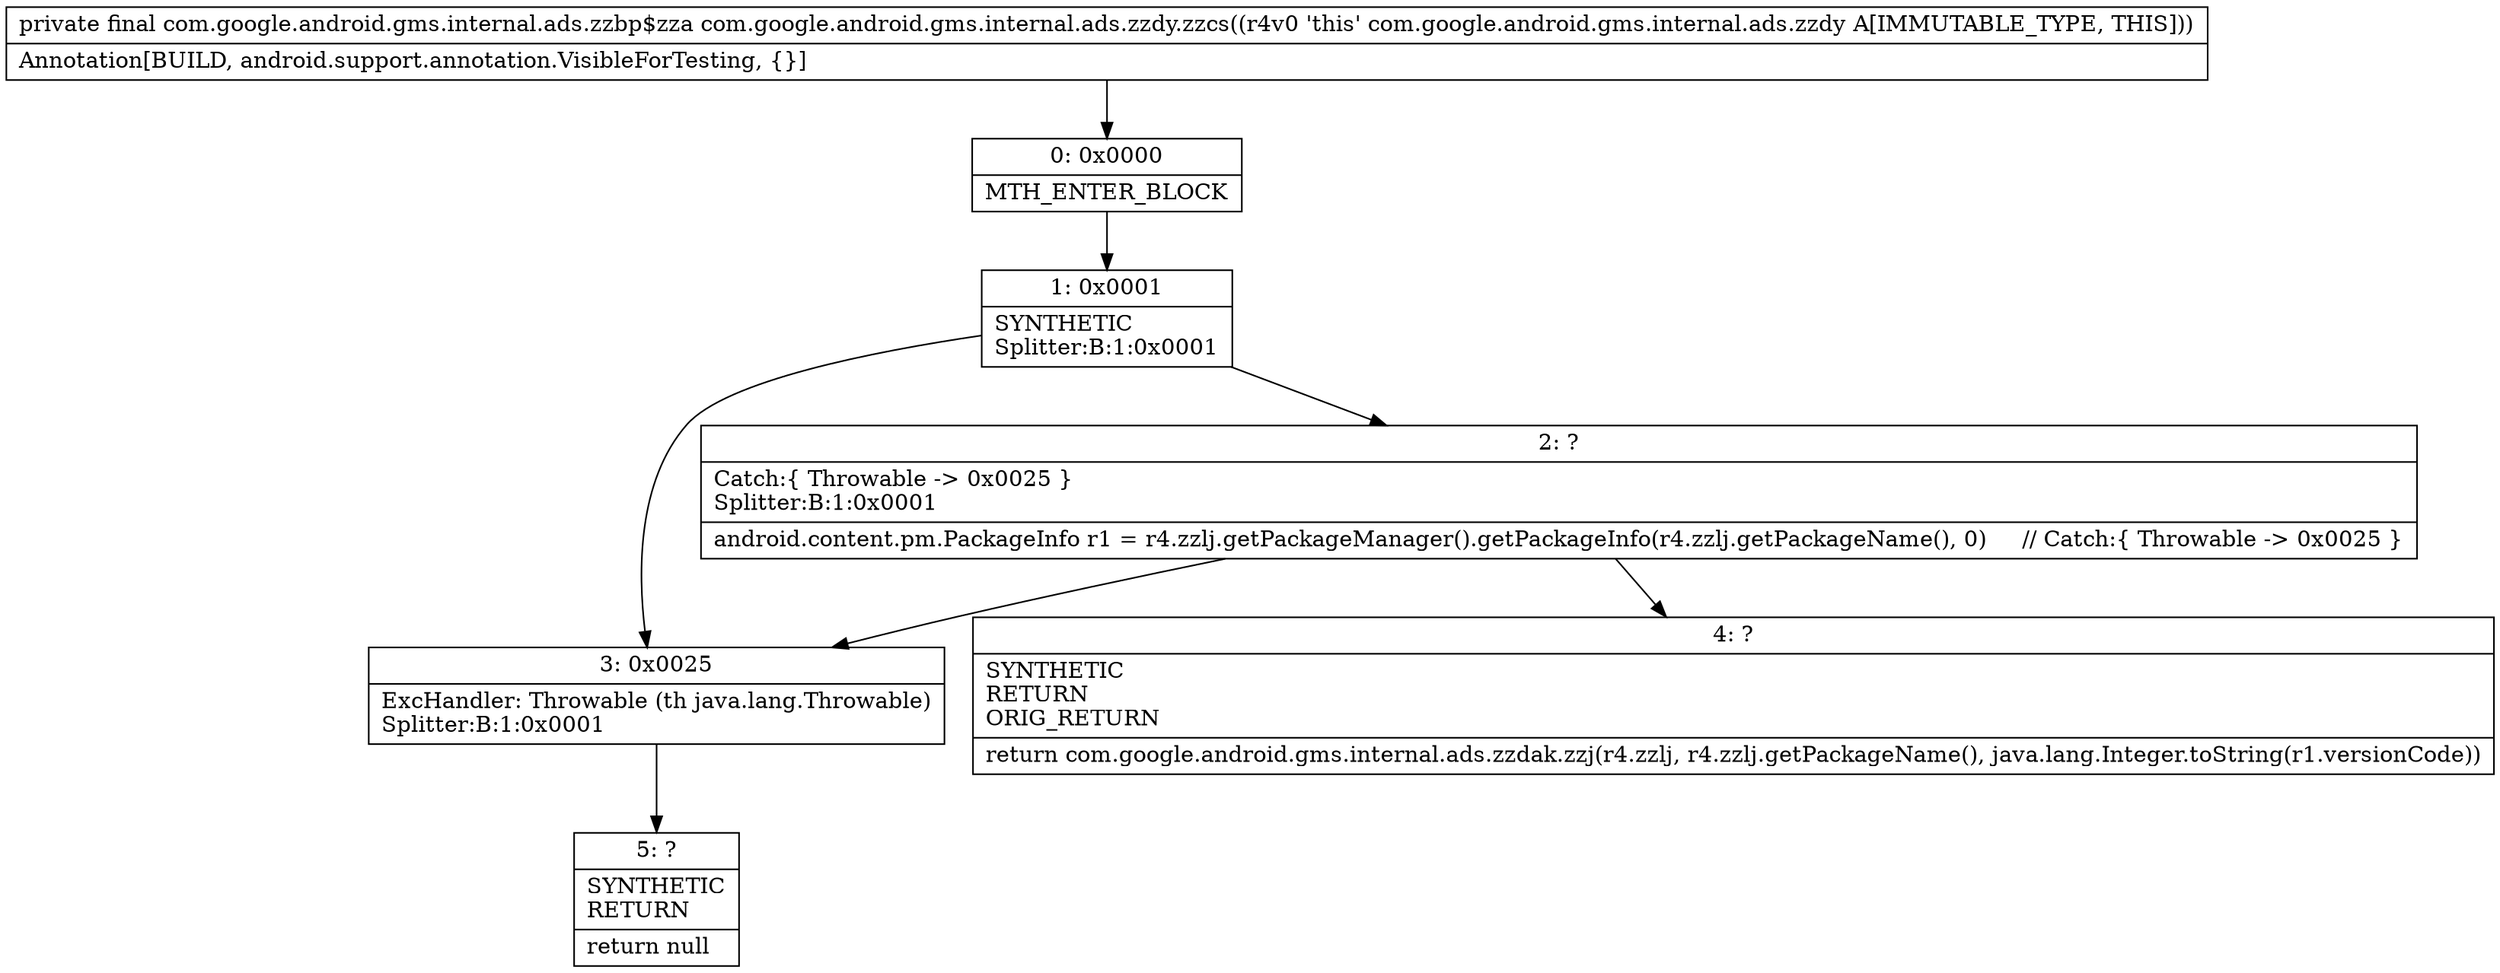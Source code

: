 digraph "CFG forcom.google.android.gms.internal.ads.zzdy.zzcs()Lcom\/google\/android\/gms\/internal\/ads\/zzbp$zza;" {
Node_0 [shape=record,label="{0\:\ 0x0000|MTH_ENTER_BLOCK\l}"];
Node_1 [shape=record,label="{1\:\ 0x0001|SYNTHETIC\lSplitter:B:1:0x0001\l}"];
Node_2 [shape=record,label="{2\:\ ?|Catch:\{ Throwable \-\> 0x0025 \}\lSplitter:B:1:0x0001\l|android.content.pm.PackageInfo r1 = r4.zzlj.getPackageManager().getPackageInfo(r4.zzlj.getPackageName(), 0)     \/\/ Catch:\{ Throwable \-\> 0x0025 \}\l}"];
Node_3 [shape=record,label="{3\:\ 0x0025|ExcHandler: Throwable (th java.lang.Throwable)\lSplitter:B:1:0x0001\l}"];
Node_4 [shape=record,label="{4\:\ ?|SYNTHETIC\lRETURN\lORIG_RETURN\l|return com.google.android.gms.internal.ads.zzdak.zzj(r4.zzlj, r4.zzlj.getPackageName(), java.lang.Integer.toString(r1.versionCode))\l}"];
Node_5 [shape=record,label="{5\:\ ?|SYNTHETIC\lRETURN\l|return null\l}"];
MethodNode[shape=record,label="{private final com.google.android.gms.internal.ads.zzbp$zza com.google.android.gms.internal.ads.zzdy.zzcs((r4v0 'this' com.google.android.gms.internal.ads.zzdy A[IMMUTABLE_TYPE, THIS]))  | Annotation[BUILD, android.support.annotation.VisibleForTesting, \{\}]\l}"];
MethodNode -> Node_0;
Node_0 -> Node_1;
Node_1 -> Node_2;
Node_1 -> Node_3;
Node_2 -> Node_3;
Node_2 -> Node_4;
Node_3 -> Node_5;
}

